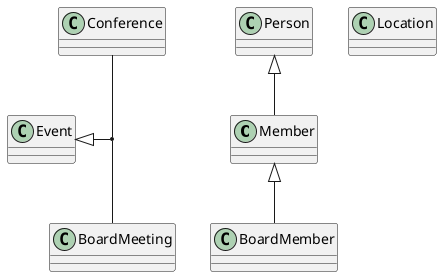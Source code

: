 @startuml
class Member
class BoardMember
class Event
class Conference
class BoardMeeting
class Location
class Person
Event <|-- (Conference, BoardMeeting)
Person <|-- Member
Member <|-- BoardMember
@enduml